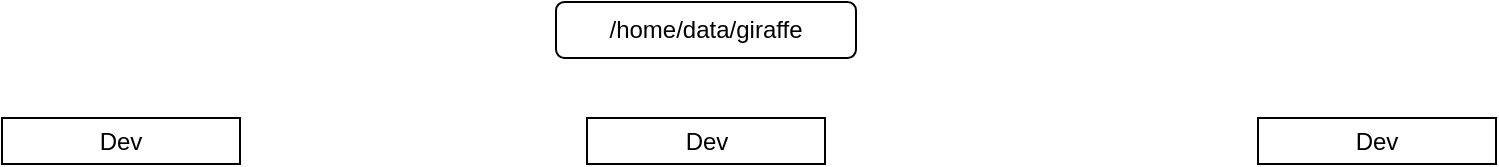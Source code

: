 <mxfile version="26.2.13">
  <diagram name="第 1 页" id="cu7FL5aJr_y2CsQ8u70n">
    <mxGraphModel dx="1177" dy="655" grid="0" gridSize="10" guides="1" tooltips="1" connect="1" arrows="1" fold="1" page="1" pageScale="1" pageWidth="827" pageHeight="1169" math="0" shadow="0">
      <root>
        <mxCell id="0" />
        <mxCell id="1" parent="0" />
        <mxCell id="wpeiW6pVm9_-qQoVgWK0-2" value="/home/data/giraffe" style="rounded=1;whiteSpace=wrap;html=1;" vertex="1" parent="1">
          <mxGeometry x="292" y="91" width="150" height="28" as="geometry" />
        </mxCell>
        <mxCell id="wpeiW6pVm9_-qQoVgWK0-4" value="Dev" style="rounded=0;whiteSpace=wrap;html=1;" vertex="1" parent="1">
          <mxGeometry x="307.5" y="149" width="119" height="23" as="geometry" />
        </mxCell>
        <mxCell id="wpeiW6pVm9_-qQoVgWK0-6" value="Dev" style="rounded=0;whiteSpace=wrap;html=1;" vertex="1" parent="1">
          <mxGeometry x="15" y="149" width="119" height="23" as="geometry" />
        </mxCell>
        <mxCell id="wpeiW6pVm9_-qQoVgWK0-7" value="Dev" style="rounded=0;whiteSpace=wrap;html=1;" vertex="1" parent="1">
          <mxGeometry x="643" y="149" width="119" height="23" as="geometry" />
        </mxCell>
      </root>
    </mxGraphModel>
  </diagram>
</mxfile>
